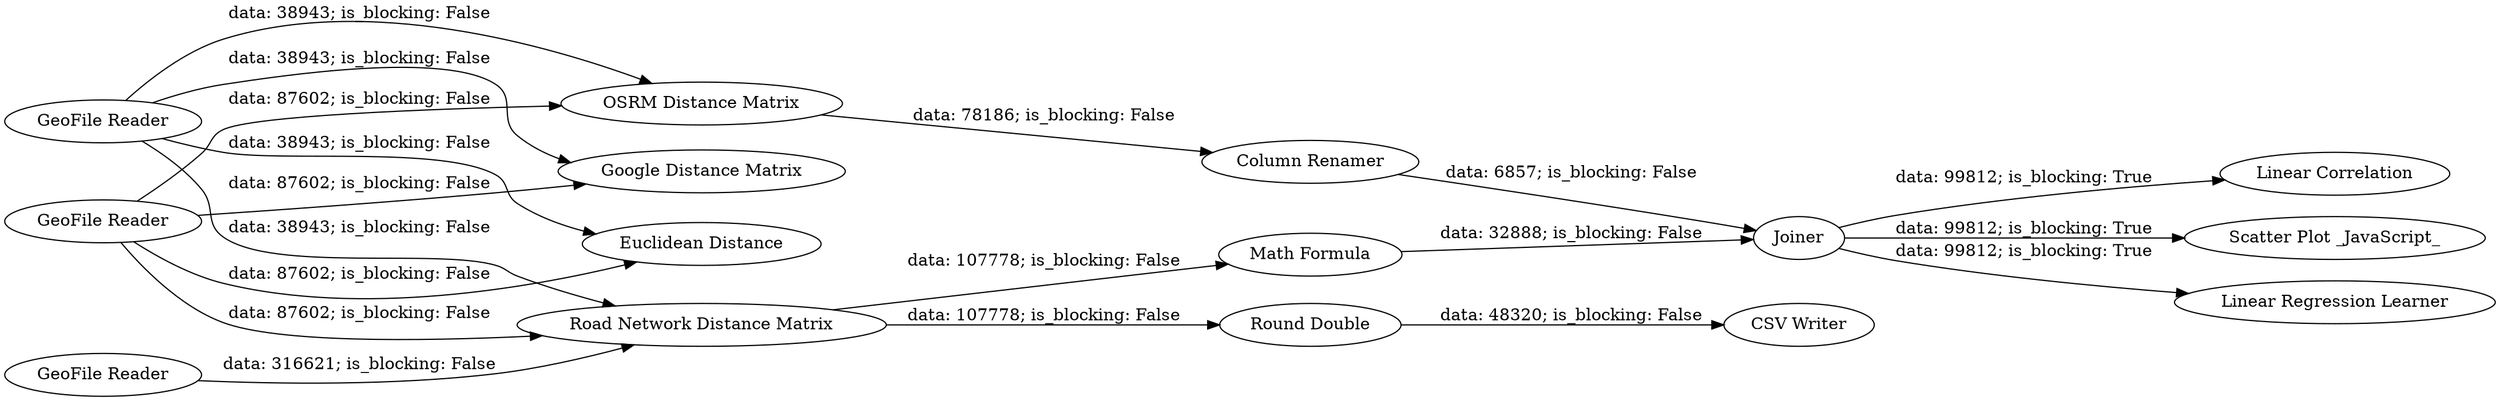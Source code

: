 digraph {
	"8451176208673637653_5" [label="Google Distance Matrix"]
	"8451176208673637653_2" [label="GeoFile Reader"]
	"8451176208673637653_7" [label="Road Network Distance Matrix"]
	"8451176208673637653_10" [label=Joiner]
	"8451176208673637653_6" [label="GeoFile Reader"]
	"8451176208673637653_3" [label="Euclidean Distance"]
	"8451176208673637653_11" [label="Linear Correlation"]
	"8451176208673637653_15" [label="CSV Writer"]
	"8451176208673637653_1" [label="GeoFile Reader"]
	"8451176208673637653_14" [label="Round Double"]
	"8451176208673637653_12" [label="Scatter Plot _JavaScript_"]
	"8451176208673637653_13" [label="Linear Regression Learner"]
	"8451176208673637653_4" [label="OSRM Distance Matrix"]
	"8451176208673637653_9" [label="Column Renamer"]
	"8451176208673637653_8" [label="Math Formula"]
	"8451176208673637653_7" -> "8451176208673637653_14" [label="data: 107778; is_blocking: False"]
	"8451176208673637653_10" -> "8451176208673637653_11" [label="data: 99812; is_blocking: True"]
	"8451176208673637653_1" -> "8451176208673637653_3" [label="data: 38943; is_blocking: False"]
	"8451176208673637653_1" -> "8451176208673637653_5" [label="data: 38943; is_blocking: False"]
	"8451176208673637653_1" -> "8451176208673637653_4" [label="data: 38943; is_blocking: False"]
	"8451176208673637653_2" -> "8451176208673637653_7" [label="data: 87602; is_blocking: False"]
	"8451176208673637653_10" -> "8451176208673637653_13" [label="data: 99812; is_blocking: True"]
	"8451176208673637653_14" -> "8451176208673637653_15" [label="data: 48320; is_blocking: False"]
	"8451176208673637653_7" -> "8451176208673637653_8" [label="data: 107778; is_blocking: False"]
	"8451176208673637653_1" -> "8451176208673637653_7" [label="data: 38943; is_blocking: False"]
	"8451176208673637653_9" -> "8451176208673637653_10" [label="data: 6857; is_blocking: False"]
	"8451176208673637653_10" -> "8451176208673637653_12" [label="data: 99812; is_blocking: True"]
	"8451176208673637653_2" -> "8451176208673637653_3" [label="data: 87602; is_blocking: False"]
	"8451176208673637653_2" -> "8451176208673637653_5" [label="data: 87602; is_blocking: False"]
	"8451176208673637653_8" -> "8451176208673637653_10" [label="data: 32888; is_blocking: False"]
	"8451176208673637653_4" -> "8451176208673637653_9" [label="data: 78186; is_blocking: False"]
	"8451176208673637653_2" -> "8451176208673637653_4" [label="data: 87602; is_blocking: False"]
	"8451176208673637653_6" -> "8451176208673637653_7" [label="data: 316621; is_blocking: False"]
	rankdir=LR
}
